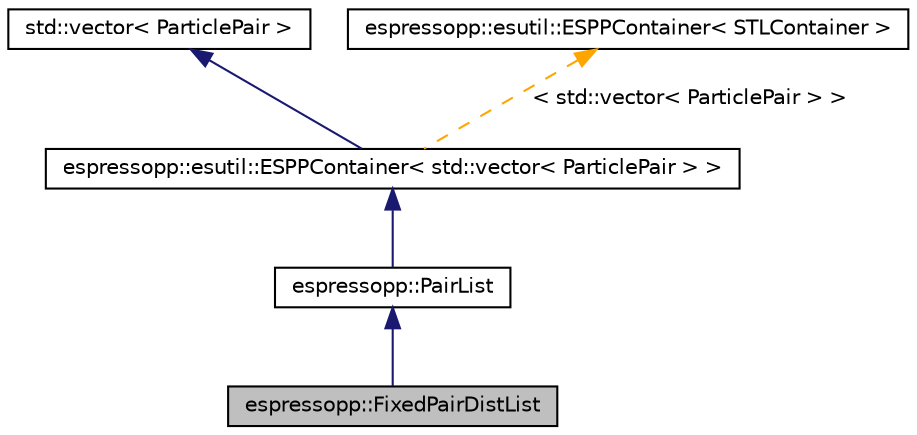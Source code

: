 digraph G
{
  edge [fontname="Helvetica",fontsize="10",labelfontname="Helvetica",labelfontsize="10"];
  node [fontname="Helvetica",fontsize="10",shape=record];
  Node1 [label="espressopp::FixedPairDistList",height=0.2,width=0.4,color="black", fillcolor="grey75", style="filled" fontcolor="black"];
  Node2 -> Node1 [dir="back",color="midnightblue",fontsize="10",style="solid",fontname="Helvetica"];
  Node2 [label="espressopp::PairList",height=0.2,width=0.4,color="black", fillcolor="white", style="filled",URL="$structespressopp_1_1PairList.html"];
  Node3 -> Node2 [dir="back",color="midnightblue",fontsize="10",style="solid",fontname="Helvetica"];
  Node3 [label="espressopp::esutil::ESPPContainer\< std::vector\< ParticlePair \> \>",height=0.2,width=0.4,color="black", fillcolor="white", style="filled",URL="$classespressopp_1_1esutil_1_1ESPPContainer.html"];
  Node4 -> Node3 [dir="back",color="midnightblue",fontsize="10",style="solid",fontname="Helvetica"];
  Node4 [label="std::vector\< ParticlePair \>",height=0.2,width=0.4,color="black", fillcolor="white", style="filled",URL="$classstd_1_1vector.html"];
  Node5 -> Node3 [dir="back",color="orange",fontsize="10",style="dashed",label=" \< std::vector\< ParticlePair \> \>" ,fontname="Helvetica"];
  Node5 [label="espressopp::esutil::ESPPContainer\< STLContainer \>",height=0.2,width=0.4,color="black", fillcolor="white", style="filled",URL="$classespressopp_1_1esutil_1_1ESPPContainer.html"];
}
